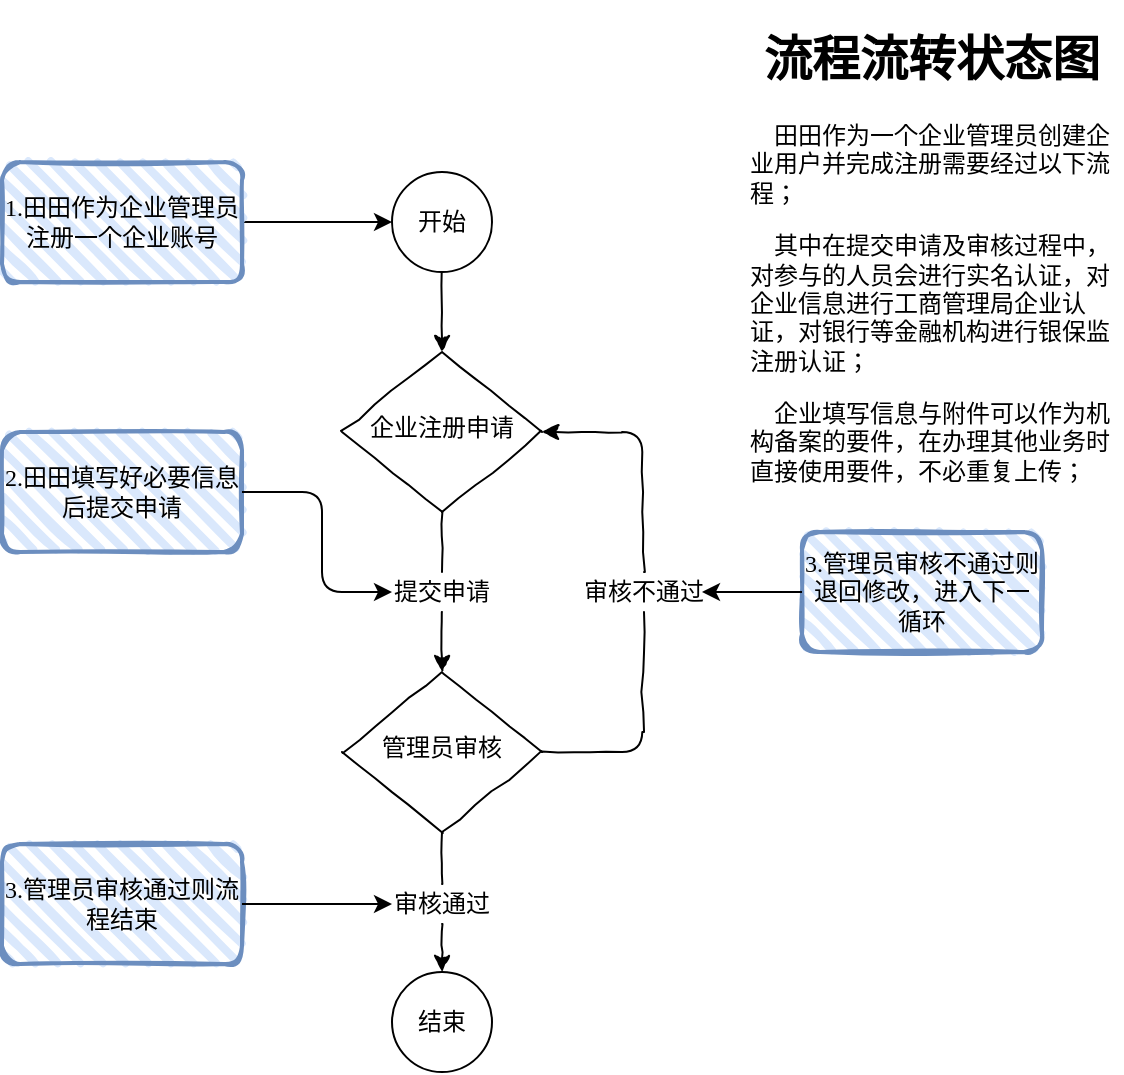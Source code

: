 <mxfile version="14.6.11" type="github">
  <diagram id="C5RBs43oDa-KdzZeNtuy" name="Page-1">
    <mxGraphModel dx="1038" dy="1676" grid="1" gridSize="10" guides="1" tooltips="1" connect="1" arrows="1" fold="1" page="1" pageScale="1" pageWidth="827" pageHeight="1169" math="0" shadow="0">
      <root>
        <mxCell id="WIyWlLk6GJQsqaUBKTNV-0" />
        <mxCell id="WIyWlLk6GJQsqaUBKTNV-1" parent="WIyWlLk6GJQsqaUBKTNV-0" />
        <mxCell id="WIyWlLk6GJQsqaUBKTNV-6" value="企业注册申请" style="rhombus;whiteSpace=wrap;html=1;shadow=0;fontFamily=Helvetica;fontSize=12;align=center;strokeWidth=1;spacing=6;spacingTop=-4;comic=1;" parent="WIyWlLk6GJQsqaUBKTNV-1" vertex="1">
          <mxGeometry x="370" y="160" width="100" height="80" as="geometry" />
        </mxCell>
        <mxCell id="WIyWlLk6GJQsqaUBKTNV-10" value="管理员审核" style="rhombus;whiteSpace=wrap;html=1;shadow=0;fontFamily=Helvetica;fontSize=12;align=center;strokeWidth=1;spacing=6;spacingTop=-4;comic=1;" parent="WIyWlLk6GJQsqaUBKTNV-1" vertex="1">
          <mxGeometry x="370" y="320" width="100" height="80" as="geometry" />
        </mxCell>
        <mxCell id="cahAdQKOnGGWd3t3yXKj-0" value="开始" style="ellipse;whiteSpace=wrap;html=1;aspect=fixed;comic=1;" parent="WIyWlLk6GJQsqaUBKTNV-1" vertex="1">
          <mxGeometry x="395" y="70" width="50" height="50" as="geometry" />
        </mxCell>
        <mxCell id="cahAdQKOnGGWd3t3yXKj-4" value="" style="endArrow=classic;html=1;exitX=0.5;exitY=1;exitDx=0;exitDy=0;startArrow=none;comic=1;" parent="WIyWlLk6GJQsqaUBKTNV-1" source="cahAdQKOnGGWd3t3yXKj-10" target="WIyWlLk6GJQsqaUBKTNV-10" edge="1">
          <mxGeometry width="50" height="50" relative="1" as="geometry">
            <mxPoint x="620" y="310" as="sourcePoint" />
            <mxPoint x="670" y="260" as="targetPoint" />
          </mxGeometry>
        </mxCell>
        <mxCell id="cahAdQKOnGGWd3t3yXKj-5" value="" style="endArrow=classic;html=1;entryX=0.5;entryY=0;entryDx=0;entryDy=0;exitX=0.5;exitY=1;exitDx=0;exitDy=0;comic=1;" parent="WIyWlLk6GJQsqaUBKTNV-1" source="cahAdQKOnGGWd3t3yXKj-0" target="WIyWlLk6GJQsqaUBKTNV-6" edge="1">
          <mxGeometry width="50" height="50" relative="1" as="geometry">
            <mxPoint x="270" y="220" as="sourcePoint" />
            <mxPoint x="320" y="170" as="targetPoint" />
          </mxGeometry>
        </mxCell>
        <mxCell id="cahAdQKOnGGWd3t3yXKj-6" value="结束" style="ellipse;whiteSpace=wrap;html=1;aspect=fixed;" parent="WIyWlLk6GJQsqaUBKTNV-1" vertex="1">
          <mxGeometry x="395" y="470" width="50" height="50" as="geometry" />
        </mxCell>
        <mxCell id="cahAdQKOnGGWd3t3yXKj-10" value="提交申请" style="text;html=1;strokeColor=none;fillColor=none;align=center;verticalAlign=middle;whiteSpace=wrap;rounded=0;labelBackgroundColor=none;comic=1;" parent="WIyWlLk6GJQsqaUBKTNV-1" vertex="1">
          <mxGeometry x="395" y="270" width="50" height="20" as="geometry" />
        </mxCell>
        <mxCell id="cahAdQKOnGGWd3t3yXKj-13" value="" style="endArrow=none;html=1;exitX=0.5;exitY=1;exitDx=0;exitDy=0;comic=1;" parent="WIyWlLk6GJQsqaUBKTNV-1" source="WIyWlLk6GJQsqaUBKTNV-6" target="cahAdQKOnGGWd3t3yXKj-10" edge="1">
          <mxGeometry width="50" height="50" relative="1" as="geometry">
            <mxPoint x="420" y="240" as="sourcePoint" />
            <mxPoint x="420" y="320" as="targetPoint" />
          </mxGeometry>
        </mxCell>
        <mxCell id="cahAdQKOnGGWd3t3yXKj-14" value="&lt;div&gt;审核不通过&lt;/div&gt;" style="text;html=1;strokeColor=none;fillColor=none;align=center;verticalAlign=middle;whiteSpace=wrap;rounded=0;labelBackgroundColor=none;comic=1;" parent="WIyWlLk6GJQsqaUBKTNV-1" vertex="1">
          <mxGeometry x="486" y="270" width="70" height="20" as="geometry" />
        </mxCell>
        <mxCell id="cahAdQKOnGGWd3t3yXKj-20" value="" style="endArrow=classic;html=1;entryX=1;entryY=0.5;entryDx=0;entryDy=0;exitX=0.5;exitY=0;exitDx=0;exitDy=0;comic=1;" parent="WIyWlLk6GJQsqaUBKTNV-1" source="cahAdQKOnGGWd3t3yXKj-14" target="WIyWlLk6GJQsqaUBKTNV-6" edge="1">
          <mxGeometry width="50" height="50" relative="1" as="geometry">
            <mxPoint x="620" y="310" as="sourcePoint" />
            <mxPoint x="670" y="260" as="targetPoint" />
            <Array as="points">
              <mxPoint x="520" y="200" />
            </Array>
          </mxGeometry>
        </mxCell>
        <mxCell id="cahAdQKOnGGWd3t3yXKj-21" value="" style="endArrow=none;html=1;exitX=1;exitY=0.5;exitDx=0;exitDy=0;entryX=0.5;entryY=1;entryDx=0;entryDy=0;comic=1;" parent="WIyWlLk6GJQsqaUBKTNV-1" source="WIyWlLk6GJQsqaUBKTNV-10" target="cahAdQKOnGGWd3t3yXKj-14" edge="1">
          <mxGeometry width="50" height="50" relative="1" as="geometry">
            <mxPoint x="530" y="430" as="sourcePoint" />
            <mxPoint x="580" y="380" as="targetPoint" />
            <Array as="points">
              <mxPoint x="520" y="360" />
            </Array>
          </mxGeometry>
        </mxCell>
        <mxCell id="cahAdQKOnGGWd3t3yXKj-22" value="审核通过" style="text;html=1;strokeColor=none;fillColor=none;align=center;verticalAlign=middle;whiteSpace=wrap;rounded=0;labelBackgroundColor=none;comic=1;" parent="WIyWlLk6GJQsqaUBKTNV-1" vertex="1">
          <mxGeometry x="395" y="426" width="50" height="20" as="geometry" />
        </mxCell>
        <mxCell id="cahAdQKOnGGWd3t3yXKj-23" value="" style="endArrow=classic;html=1;exitX=0.5;exitY=1;exitDx=0;exitDy=0;entryX=0.5;entryY=0;entryDx=0;entryDy=0;comic=1;" parent="WIyWlLk6GJQsqaUBKTNV-1" source="cahAdQKOnGGWd3t3yXKj-22" target="cahAdQKOnGGWd3t3yXKj-6" edge="1">
          <mxGeometry width="50" height="50" relative="1" as="geometry">
            <mxPoint x="620" y="310" as="sourcePoint" />
            <mxPoint x="670" y="260" as="targetPoint" />
          </mxGeometry>
        </mxCell>
        <mxCell id="cahAdQKOnGGWd3t3yXKj-24" value="" style="endArrow=none;html=1;exitX=0.5;exitY=0;exitDx=0;exitDy=0;entryX=0.5;entryY=1;entryDx=0;entryDy=0;comic=1;" parent="WIyWlLk6GJQsqaUBKTNV-1" source="cahAdQKOnGGWd3t3yXKj-22" target="WIyWlLk6GJQsqaUBKTNV-10" edge="1">
          <mxGeometry width="50" height="50" relative="1" as="geometry">
            <mxPoint x="620" y="310" as="sourcePoint" />
            <mxPoint x="670" y="260" as="targetPoint" />
          </mxGeometry>
        </mxCell>
        <mxCell id="cGorxTFUrFWJMz6KMfGT-2" value="" style="endArrow=classic;html=1;fontFamily=Comic Sans MS;fontSize=12;exitX=1;exitY=0.5;exitDx=0;exitDy=0;entryX=0;entryY=0.5;entryDx=0;entryDy=0;" edge="1" parent="WIyWlLk6GJQsqaUBKTNV-1" target="cahAdQKOnGGWd3t3yXKj-0">
          <mxGeometry width="50" height="50" relative="1" as="geometry">
            <mxPoint x="320" y="95" as="sourcePoint" />
            <mxPoint x="440" y="240" as="targetPoint" />
          </mxGeometry>
        </mxCell>
        <mxCell id="cGorxTFUrFWJMz6KMfGT-3" value="1.田田作为企业管理员注册一个企业账号" style="rounded=1;whiteSpace=wrap;html=1;strokeWidth=2;fillWeight=4;hachureGap=8;hachureAngle=45;fillColor=#dae8fc;sketch=1;shadow=0;comic=1;fontFamily=Comic Sans MS;fontSize=12;align=center;strokeColor=#6c8ebf;" vertex="1" parent="WIyWlLk6GJQsqaUBKTNV-1">
          <mxGeometry x="200" y="65" width="120" height="60" as="geometry" />
        </mxCell>
        <mxCell id="cGorxTFUrFWJMz6KMfGT-4" value="2.田田填写好必要信息后提交申请" style="rounded=1;whiteSpace=wrap;html=1;strokeWidth=2;fillWeight=4;hachureGap=8;hachureAngle=45;fillColor=#dae8fc;sketch=1;shadow=0;comic=1;fontFamily=Comic Sans MS;fontSize=12;align=center;strokeColor=#6c8ebf;" vertex="1" parent="WIyWlLk6GJQsqaUBKTNV-1">
          <mxGeometry x="200" y="200" width="120" height="60" as="geometry" />
        </mxCell>
        <mxCell id="cGorxTFUrFWJMz6KMfGT-5" value="" style="endArrow=classic;html=1;fontFamily=Comic Sans MS;fontSize=12;exitX=1;exitY=0.5;exitDx=0;exitDy=0;entryX=0;entryY=0.5;entryDx=0;entryDy=0;" edge="1" parent="WIyWlLk6GJQsqaUBKTNV-1" source="cGorxTFUrFWJMz6KMfGT-4" target="cahAdQKOnGGWd3t3yXKj-10">
          <mxGeometry width="50" height="50" relative="1" as="geometry">
            <mxPoint x="390" y="310" as="sourcePoint" />
            <mxPoint x="440" y="260" as="targetPoint" />
            <Array as="points">
              <mxPoint x="360" y="230" />
              <mxPoint x="360" y="280" />
            </Array>
          </mxGeometry>
        </mxCell>
        <mxCell id="cGorxTFUrFWJMz6KMfGT-6" value="3.管理员审核通过则流程结束" style="rounded=1;whiteSpace=wrap;html=1;strokeWidth=2;fillWeight=4;hachureGap=8;hachureAngle=45;fillColor=#dae8fc;sketch=1;shadow=0;comic=1;fontFamily=Comic Sans MS;fontSize=12;align=center;strokeColor=#6c8ebf;" vertex="1" parent="WIyWlLk6GJQsqaUBKTNV-1">
          <mxGeometry x="200" y="406" width="120" height="60" as="geometry" />
        </mxCell>
        <mxCell id="cGorxTFUrFWJMz6KMfGT-7" value="" style="endArrow=classic;html=1;fontFamily=Comic Sans MS;fontSize=12;entryX=0;entryY=0.5;entryDx=0;entryDy=0;exitX=1;exitY=0.5;exitDx=0;exitDy=0;" edge="1" parent="WIyWlLk6GJQsqaUBKTNV-1" source="cGorxTFUrFWJMz6KMfGT-6" target="cahAdQKOnGGWd3t3yXKj-22">
          <mxGeometry width="50" height="50" relative="1" as="geometry">
            <mxPoint x="330" y="360" as="sourcePoint" />
            <mxPoint x="440" y="260" as="targetPoint" />
          </mxGeometry>
        </mxCell>
        <mxCell id="cGorxTFUrFWJMz6KMfGT-8" value="3.管理员审核不通过则退回修改，进入下一循环" style="rounded=1;whiteSpace=wrap;html=1;strokeWidth=2;fillWeight=4;hachureGap=8;hachureAngle=45;fillColor=#dae8fc;sketch=1;shadow=0;comic=1;fontFamily=Comic Sans MS;fontSize=12;align=center;strokeColor=#6c8ebf;" vertex="1" parent="WIyWlLk6GJQsqaUBKTNV-1">
          <mxGeometry x="600" y="250" width="120" height="60" as="geometry" />
        </mxCell>
        <mxCell id="cGorxTFUrFWJMz6KMfGT-9" value="" style="endArrow=classic;html=1;fontFamily=Comic Sans MS;fontSize=12;exitX=0;exitY=0.5;exitDx=0;exitDy=0;" edge="1" parent="WIyWlLk6GJQsqaUBKTNV-1" source="cGorxTFUrFWJMz6KMfGT-8">
          <mxGeometry width="50" height="50" relative="1" as="geometry">
            <mxPoint x="390" y="310" as="sourcePoint" />
            <mxPoint x="550" y="280" as="targetPoint" />
          </mxGeometry>
        </mxCell>
        <mxCell id="cGorxTFUrFWJMz6KMfGT-10" value="&lt;h1&gt;流程流转状态图&lt;br&gt;&lt;/h1&gt;&lt;p align=&quot;left&quot;&gt;&amp;nbsp;&amp;nbsp;&amp;nbsp; 田田作为一个企业管理员创建企业用户并完成注册需要经过以下流程；&lt;/p&gt;&lt;p align=&quot;left&quot;&gt;&amp;nbsp;&amp;nbsp;&amp;nbsp; 其中在提交申请及审核过程中，对参与的人员会进行实名认证，对企业信息进行工商管理局企业认证，对银行等金融机构进行银保监注册认证；&lt;/p&gt;&lt;p align=&quot;left&quot;&gt;&amp;nbsp;&amp;nbsp;&amp;nbsp; 企业填写信息与附件可以作为机构备案的要件，在办理其他业务时直接使用要件，不必重复上传；&lt;br&gt;&lt;/p&gt;" style="text;html=1;strokeColor=none;fillColor=none;spacing=5;spacingTop=-20;whiteSpace=wrap;overflow=hidden;rounded=0;shadow=0;comic=1;fontFamily=Comic Sans MS;fontSize=12;align=center;" vertex="1" parent="WIyWlLk6GJQsqaUBKTNV-1">
          <mxGeometry x="570" y="-6" width="190" height="246" as="geometry" />
        </mxCell>
      </root>
    </mxGraphModel>
  </diagram>
</mxfile>
